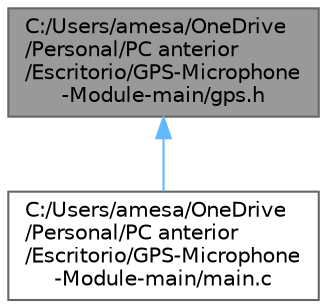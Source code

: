 digraph "C:/Users/amesa/OneDrive/Personal/PC anterior/Escritorio/GPS-Microphone-Module-main/gps.h"
{
 // LATEX_PDF_SIZE
  bgcolor="transparent";
  edge [fontname=Helvetica,fontsize=10,labelfontname=Helvetica,labelfontsize=10];
  node [fontname=Helvetica,fontsize=10,shape=box,height=0.2,width=0.4];
  Node1 [id="Node000001",label="C:/Users/amesa/OneDrive\l/Personal/PC anterior\l/Escritorio/GPS-Microphone\l-Module-main/gps.h",height=0.2,width=0.4,color="gray40", fillcolor="grey60", style="filled", fontcolor="black",tooltip="Header file for GPS module."];
  Node1 -> Node2 [id="edge1_Node000001_Node000002",dir="back",color="steelblue1",style="solid",tooltip=" "];
  Node2 [id="Node000002",label="C:/Users/amesa/OneDrive\l/Personal/PC anterior\l/Escritorio/GPS-Microphone\l-Module-main/main.c",height=0.2,width=0.4,color="grey40", fillcolor="white", style="filled",URL="$main_8c.html",tooltip="Ejemplo de inicialización y lectura de datos GPS usando UART en Raspberry Pi Pico."];
}
